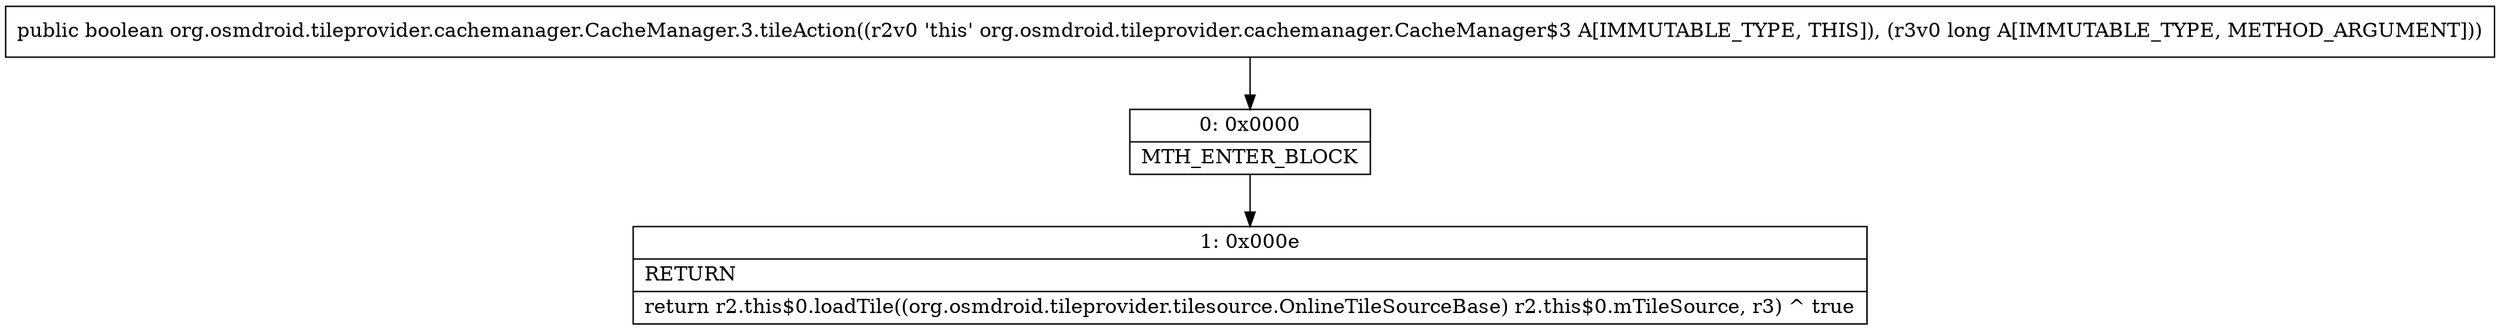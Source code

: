 digraph "CFG fororg.osmdroid.tileprovider.cachemanager.CacheManager.3.tileAction(J)Z" {
Node_0 [shape=record,label="{0\:\ 0x0000|MTH_ENTER_BLOCK\l}"];
Node_1 [shape=record,label="{1\:\ 0x000e|RETURN\l|return r2.this$0.loadTile((org.osmdroid.tileprovider.tilesource.OnlineTileSourceBase) r2.this$0.mTileSource, r3) ^ true\l}"];
MethodNode[shape=record,label="{public boolean org.osmdroid.tileprovider.cachemanager.CacheManager.3.tileAction((r2v0 'this' org.osmdroid.tileprovider.cachemanager.CacheManager$3 A[IMMUTABLE_TYPE, THIS]), (r3v0 long A[IMMUTABLE_TYPE, METHOD_ARGUMENT])) }"];
MethodNode -> Node_0;
Node_0 -> Node_1;
}

